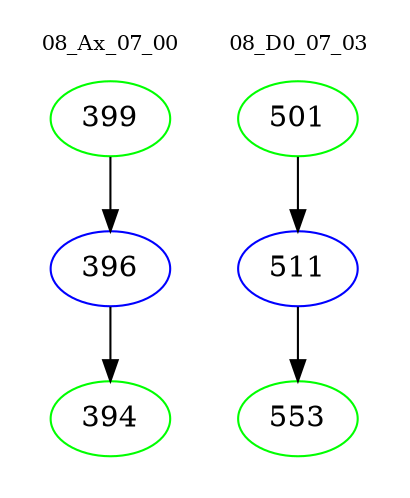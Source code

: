 digraph{
subgraph cluster_0 {
color = white
label = "08_Ax_07_00";
fontsize=10;
T0_399 [label="399", color="green"]
T0_399 -> T0_396 [color="black"]
T0_396 [label="396", color="blue"]
T0_396 -> T0_394 [color="black"]
T0_394 [label="394", color="green"]
}
subgraph cluster_1 {
color = white
label = "08_D0_07_03";
fontsize=10;
T1_501 [label="501", color="green"]
T1_501 -> T1_511 [color="black"]
T1_511 [label="511", color="blue"]
T1_511 -> T1_553 [color="black"]
T1_553 [label="553", color="green"]
}
}
